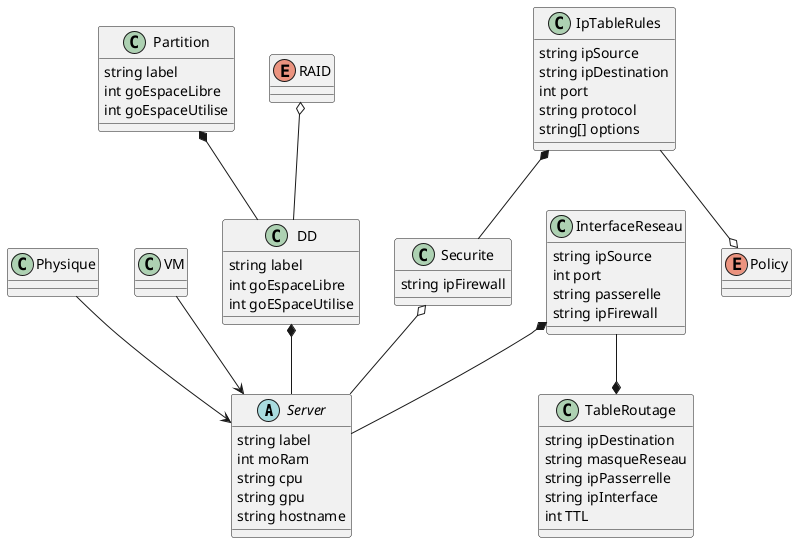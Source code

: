 @startuml Classe FSI

abstract Server {
    string label
    int moRam
    string cpu
    string gpu
    string hostname
}

class Physique {

}

class VM {

}

class DD {
    string label
    int goEspaceLibre
    int goESpaceUtilise
}

class Partition {
    string label
    int goEspaceLibre
    int goEspaceUtilise
}

class InterfaceReseau {
    string ipSource
    int port
    string passerelle
    string ipFirewall
}

class IpTableRules {
    string ipSource
    string ipDestination
    int port
    string protocol
    string[] options
}

class TableRoutage {
    string ipDestination
    string masqueReseau
    string ipPasserrelle
    string ipInterface
    int TTL
}

class Securite {
    string ipFirewall
}

enum RAID {
}

enum Policy {
}

Physique --> Server
VM --> Server
InterfaceReseau *-- Server
Partition *-- DD
DD *-- Server
RAID o-- DD
IpTableRules *-- Securite
Securite o-- Server
InterfaceReseau --* TableRoutage
IpTableRules --o Policy

@enduml